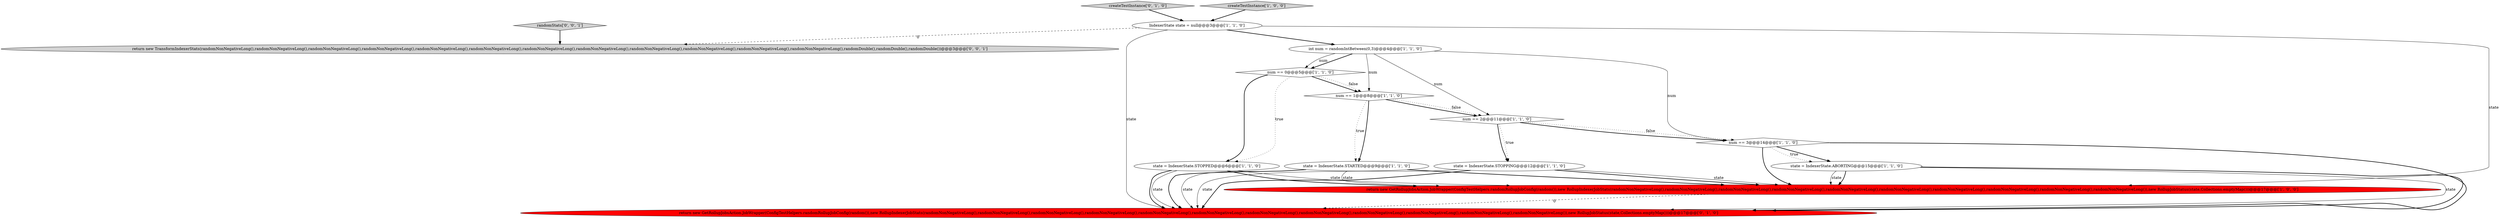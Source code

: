 digraph {
6 [style = filled, label = "IndexerState state = null@@@3@@@['1', '1', '0']", fillcolor = white, shape = ellipse image = "AAA0AAABBB1BBB"];
9 [style = filled, label = "state = IndexerState.ABORTING@@@15@@@['1', '1', '0']", fillcolor = white, shape = ellipse image = "AAA0AAABBB1BBB"];
12 [style = filled, label = "createTestInstance['0', '1', '0']", fillcolor = lightgray, shape = diamond image = "AAA0AAABBB2BBB"];
13 [style = filled, label = "return new GetRollupJobsAction.JobWrapper(ConfigTestHelpers.randomRollupJobConfig(random()),new RollupIndexerJobStats(randomNonNegativeLong(),randomNonNegativeLong(),randomNonNegativeLong(),randomNonNegativeLong(),randomNonNegativeLong(),randomNonNegativeLong(),randomNonNegativeLong(),randomNonNegativeLong(),randomNonNegativeLong(),randomNonNegativeLong(),randomNonNegativeLong(),randomNonNegativeLong()),new RollupJobStatus(state,Collections.emptyMap()))@@@17@@@['0', '1', '0']", fillcolor = red, shape = ellipse image = "AAA1AAABBB2BBB"];
5 [style = filled, label = "state = IndexerState.STOPPING@@@12@@@['1', '1', '0']", fillcolor = white, shape = ellipse image = "AAA0AAABBB1BBB"];
2 [style = filled, label = "state = IndexerState.STARTED@@@9@@@['1', '1', '0']", fillcolor = white, shape = ellipse image = "AAA0AAABBB1BBB"];
7 [style = filled, label = "num == 2@@@11@@@['1', '1', '0']", fillcolor = white, shape = diamond image = "AAA0AAABBB1BBB"];
15 [style = filled, label = "randomStats['0', '0', '1']", fillcolor = lightgray, shape = diamond image = "AAA0AAABBB3BBB"];
10 [style = filled, label = "int num = randomIntBetween(0,3)@@@4@@@['1', '1', '0']", fillcolor = white, shape = ellipse image = "AAA0AAABBB1BBB"];
11 [style = filled, label = "state = IndexerState.STOPPED@@@6@@@['1', '1', '0']", fillcolor = white, shape = ellipse image = "AAA0AAABBB1BBB"];
14 [style = filled, label = "return new TransformIndexerStats(randomNonNegativeLong(),randomNonNegativeLong(),randomNonNegativeLong(),randomNonNegativeLong(),randomNonNegativeLong(),randomNonNegativeLong(),randomNonNegativeLong(),randomNonNegativeLong(),randomNonNegativeLong(),randomNonNegativeLong(),randomNonNegativeLong(),randomNonNegativeLong(),randomDouble(),randomDouble(),randomDouble())@@@3@@@['0', '0', '1']", fillcolor = lightgray, shape = ellipse image = "AAA0AAABBB3BBB"];
4 [style = filled, label = "num == 0@@@5@@@['1', '1', '0']", fillcolor = white, shape = diamond image = "AAA0AAABBB1BBB"];
1 [style = filled, label = "num == 3@@@14@@@['1', '1', '0']", fillcolor = white, shape = diamond image = "AAA0AAABBB1BBB"];
0 [style = filled, label = "num == 1@@@8@@@['1', '1', '0']", fillcolor = white, shape = diamond image = "AAA0AAABBB1BBB"];
8 [style = filled, label = "return new GetRollupJobsAction.JobWrapper(ConfigTestHelpers.randomRollupJobConfig(random()),new RollupIndexerJobStats(randomNonNegativeLong(),randomNonNegativeLong(),randomNonNegativeLong(),randomNonNegativeLong(),randomNonNegativeLong(),randomNonNegativeLong(),randomNonNegativeLong(),randomNonNegativeLong(),randomNonNegativeLong(),randomNonNegativeLong()),new RollupJobStatus(state,Collections.emptyMap()))@@@17@@@['1', '0', '0']", fillcolor = red, shape = ellipse image = "AAA1AAABBB1BBB"];
3 [style = filled, label = "createTestInstance['1', '0', '0']", fillcolor = lightgray, shape = diamond image = "AAA0AAABBB1BBB"];
5->8 [style = bold, label=""];
7->1 [style = bold, label=""];
1->8 [style = bold, label=""];
11->8 [style = solid, label="state"];
6->13 [style = solid, label="state"];
15->14 [style = bold, label=""];
0->2 [style = bold, label=""];
9->13 [style = solid, label="state"];
4->11 [style = dotted, label="true"];
6->8 [style = solid, label="state"];
3->6 [style = bold, label=""];
6->14 [style = dashed, label="0"];
9->8 [style = bold, label=""];
12->6 [style = bold, label=""];
1->13 [style = bold, label=""];
1->9 [style = bold, label=""];
4->0 [style = bold, label=""];
8->13 [style = dashed, label="0"];
2->13 [style = bold, label=""];
0->7 [style = bold, label=""];
7->5 [style = dotted, label="true"];
7->5 [style = bold, label=""];
5->8 [style = solid, label="state"];
11->13 [style = solid, label="state"];
5->13 [style = solid, label="state"];
0->7 [style = dotted, label="false"];
6->10 [style = bold, label=""];
5->13 [style = bold, label=""];
11->13 [style = bold, label=""];
10->0 [style = solid, label="num"];
1->9 [style = dotted, label="true"];
10->4 [style = bold, label=""];
10->4 [style = solid, label="num"];
11->8 [style = bold, label=""];
9->8 [style = solid, label="state"];
4->0 [style = dotted, label="false"];
2->8 [style = solid, label="state"];
0->2 [style = dotted, label="true"];
7->1 [style = dotted, label="false"];
4->11 [style = bold, label=""];
10->1 [style = solid, label="num"];
10->7 [style = solid, label="num"];
2->8 [style = bold, label=""];
9->13 [style = bold, label=""];
2->13 [style = solid, label="state"];
}
